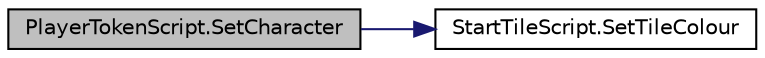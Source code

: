digraph "PlayerTokenScript.SetCharacter"
{
 // LATEX_PDF_SIZE
  edge [fontname="Helvetica",fontsize="10",labelfontname="Helvetica",labelfontsize="10"];
  node [fontname="Helvetica",fontsize="10",shape=record];
  rankdir="LR";
  Node1 [label="PlayerTokenScript.SetCharacter",height=0.2,width=0.4,color="black", fillcolor="grey75", style="filled", fontcolor="black",tooltip="Setting the character this token will be and the tile it will start from"];
  Node1 -> Node2 [color="midnightblue",fontsize="10",style="solid",fontname="Helvetica"];
  Node2 [label="StartTileScript.SetTileColour",height=0.2,width=0.4,color="black", fillcolor="white", style="filled",URL="$class_start_tile_script.html#ad0e187307b7edbb14da5d7bd580f411c",tooltip=" "];
}
